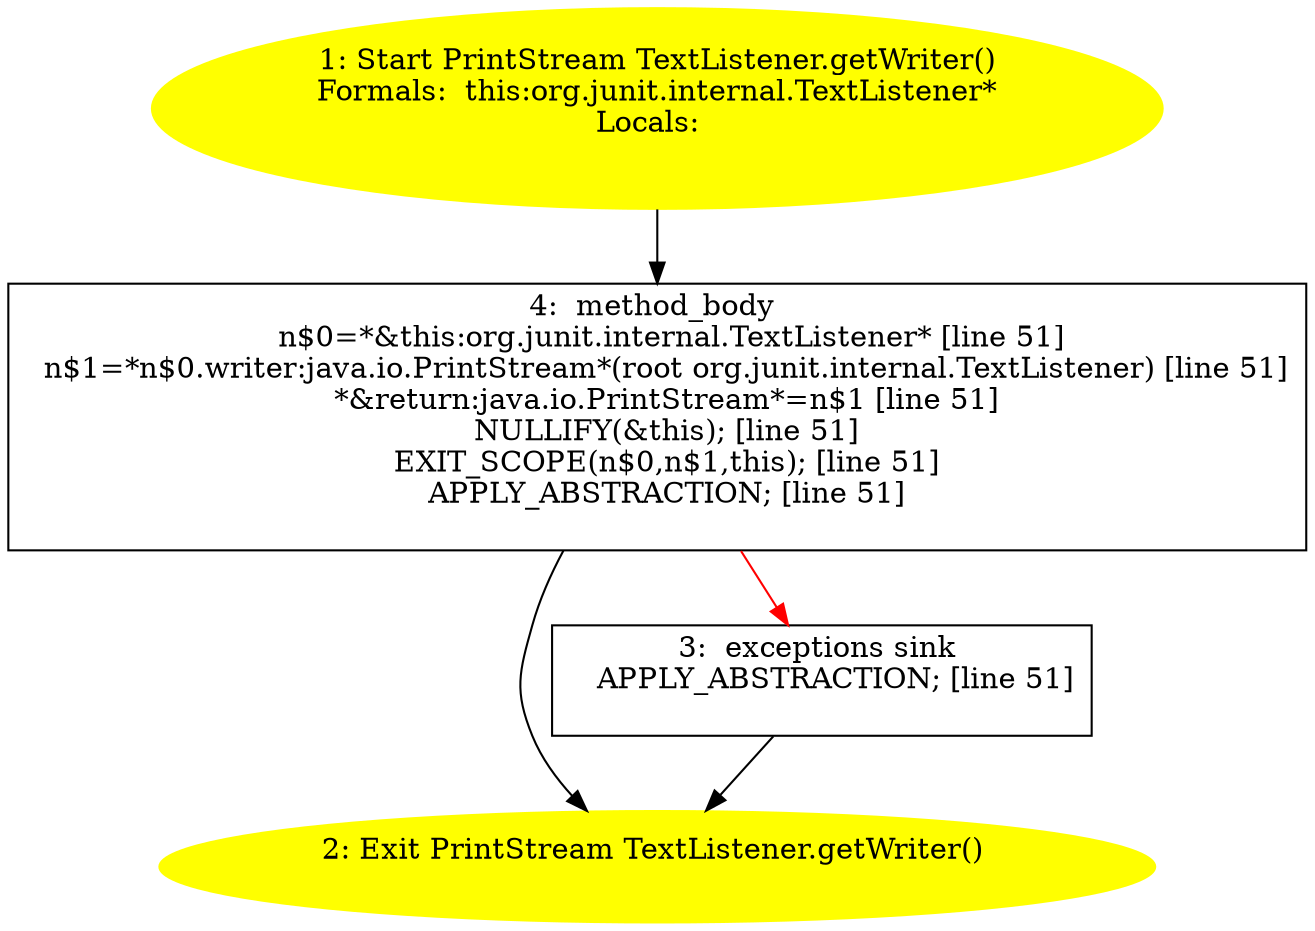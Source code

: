 /* @generated */
digraph cfg {
"org.junit.internal.TextListener.getWriter():java.io.PrintStream.6be66d836f16fb5d0094310c0c11e542_1" [label="1: Start PrintStream TextListener.getWriter()\nFormals:  this:org.junit.internal.TextListener*\nLocals:  \n  " color=yellow style=filled]
	

	 "org.junit.internal.TextListener.getWriter():java.io.PrintStream.6be66d836f16fb5d0094310c0c11e542_1" -> "org.junit.internal.TextListener.getWriter():java.io.PrintStream.6be66d836f16fb5d0094310c0c11e542_4" ;
"org.junit.internal.TextListener.getWriter():java.io.PrintStream.6be66d836f16fb5d0094310c0c11e542_2" [label="2: Exit PrintStream TextListener.getWriter() \n  " color=yellow style=filled]
	

"org.junit.internal.TextListener.getWriter():java.io.PrintStream.6be66d836f16fb5d0094310c0c11e542_3" [label="3:  exceptions sink \n   APPLY_ABSTRACTION; [line 51]\n " shape="box"]
	

	 "org.junit.internal.TextListener.getWriter():java.io.PrintStream.6be66d836f16fb5d0094310c0c11e542_3" -> "org.junit.internal.TextListener.getWriter():java.io.PrintStream.6be66d836f16fb5d0094310c0c11e542_2" ;
"org.junit.internal.TextListener.getWriter():java.io.PrintStream.6be66d836f16fb5d0094310c0c11e542_4" [label="4:  method_body \n   n$0=*&this:org.junit.internal.TextListener* [line 51]\n  n$1=*n$0.writer:java.io.PrintStream*(root org.junit.internal.TextListener) [line 51]\n  *&return:java.io.PrintStream*=n$1 [line 51]\n  NULLIFY(&this); [line 51]\n  EXIT_SCOPE(n$0,n$1,this); [line 51]\n  APPLY_ABSTRACTION; [line 51]\n " shape="box"]
	

	 "org.junit.internal.TextListener.getWriter():java.io.PrintStream.6be66d836f16fb5d0094310c0c11e542_4" -> "org.junit.internal.TextListener.getWriter():java.io.PrintStream.6be66d836f16fb5d0094310c0c11e542_2" ;
	 "org.junit.internal.TextListener.getWriter():java.io.PrintStream.6be66d836f16fb5d0094310c0c11e542_4" -> "org.junit.internal.TextListener.getWriter():java.io.PrintStream.6be66d836f16fb5d0094310c0c11e542_3" [color="red" ];
}
